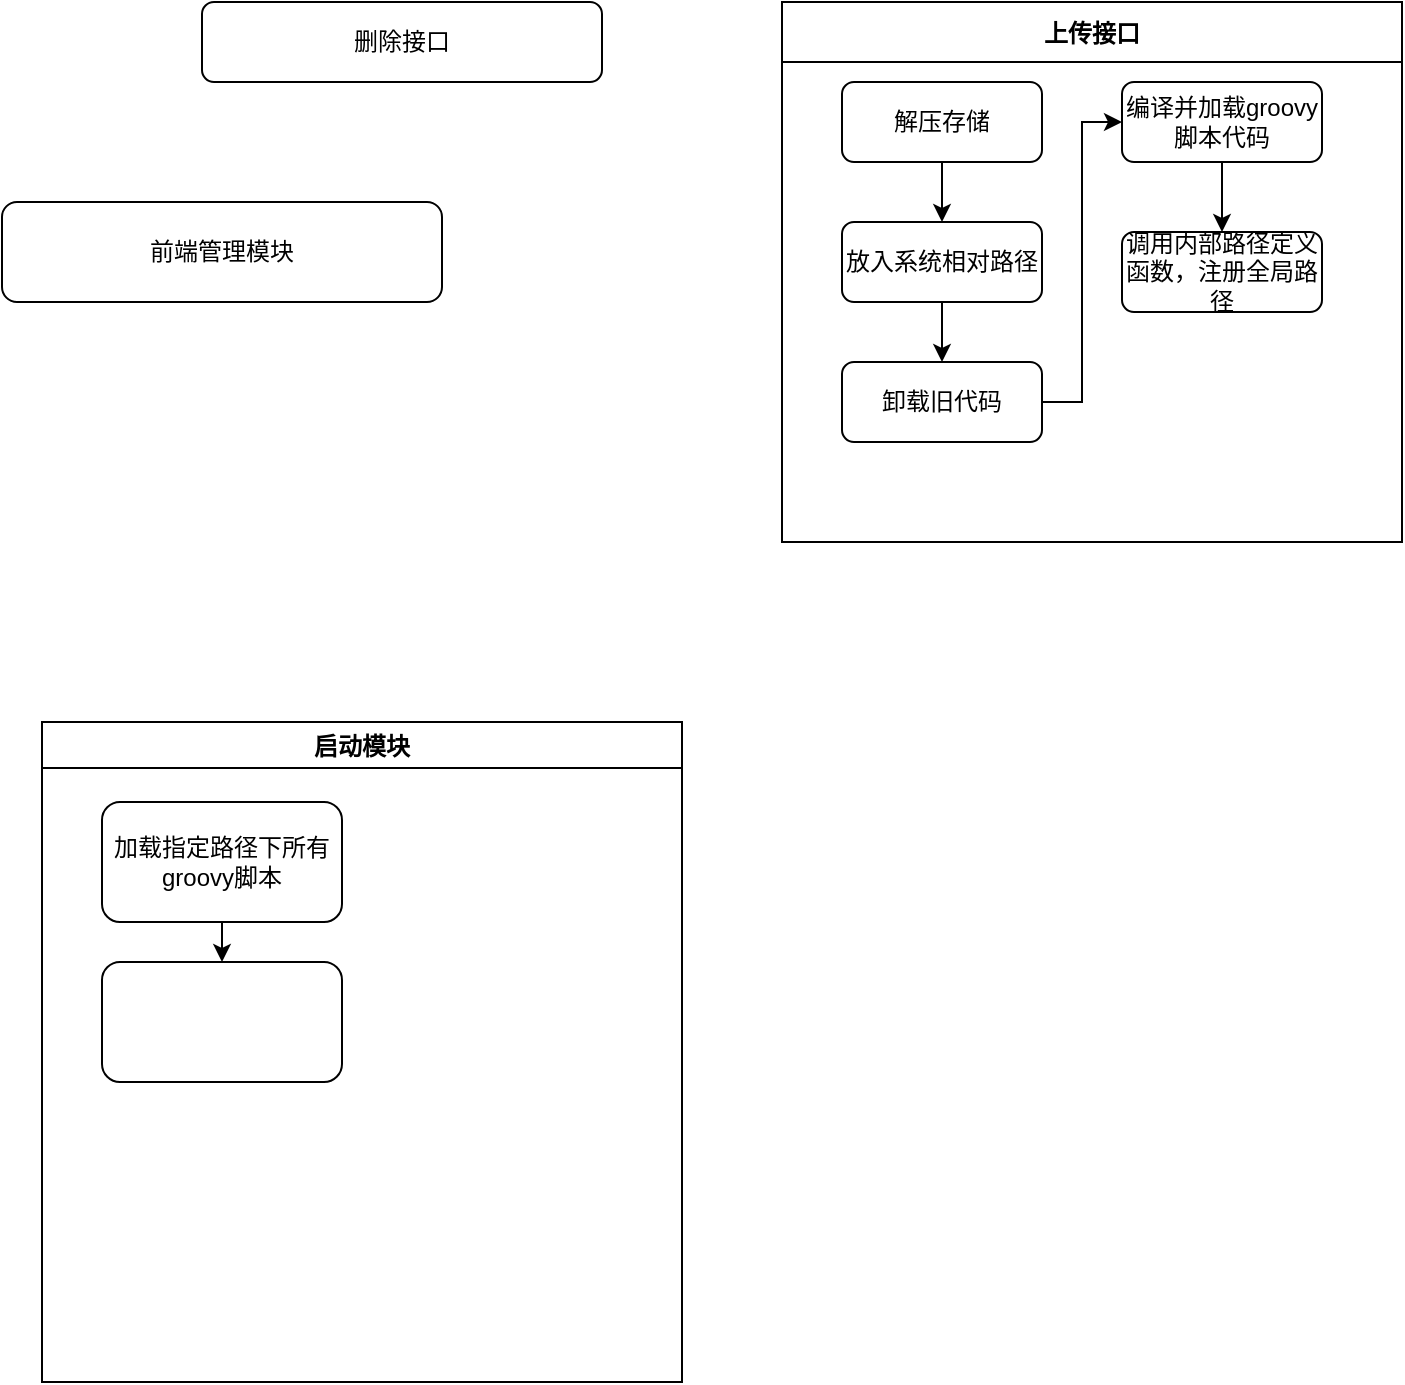 <mxfile version="16.4.7" type="github">
  <diagram id="AsVXoxYifE-prMt1upEp" name="Page-1">
    <mxGraphModel dx="1038" dy="547" grid="1" gridSize="10" guides="1" tooltips="1" connect="1" arrows="1" fold="1" page="1" pageScale="1" pageWidth="827" pageHeight="1169" math="0" shadow="0">
      <root>
        <mxCell id="0" />
        <mxCell id="1" parent="0" />
        <mxCell id="ftRIKDAcJ2_aNbuLNI0B-2" value="前端管理模块" style="rounded=1;whiteSpace=wrap;html=1;" vertex="1" parent="1">
          <mxGeometry x="40" y="120" width="220" height="50" as="geometry" />
        </mxCell>
        <mxCell id="ftRIKDAcJ2_aNbuLNI0B-5" value="删除接口" style="rounded=1;whiteSpace=wrap;html=1;" vertex="1" parent="1">
          <mxGeometry x="140" y="20" width="200" height="40" as="geometry" />
        </mxCell>
        <mxCell id="ftRIKDAcJ2_aNbuLNI0B-9" value="上传接口" style="swimlane;startSize=30;" vertex="1" parent="1">
          <mxGeometry x="430" y="20" width="310" height="270" as="geometry">
            <mxRectangle x="290" y="170" width="50" height="40" as="alternateBounds" />
          </mxGeometry>
        </mxCell>
        <mxCell id="ftRIKDAcJ2_aNbuLNI0B-20" style="edgeStyle=orthogonalEdgeStyle;rounded=0;orthogonalLoop=1;jettySize=auto;html=1;exitX=0.5;exitY=1;exitDx=0;exitDy=0;entryX=0.5;entryY=0;entryDx=0;entryDy=0;" edge="1" parent="ftRIKDAcJ2_aNbuLNI0B-9" source="ftRIKDAcJ2_aNbuLNI0B-7" target="ftRIKDAcJ2_aNbuLNI0B-8">
          <mxGeometry relative="1" as="geometry" />
        </mxCell>
        <mxCell id="ftRIKDAcJ2_aNbuLNI0B-7" value="解压存储" style="rounded=1;whiteSpace=wrap;html=1;" vertex="1" parent="ftRIKDAcJ2_aNbuLNI0B-9">
          <mxGeometry x="30" y="40" width="100" height="40" as="geometry" />
        </mxCell>
        <mxCell id="ftRIKDAcJ2_aNbuLNI0B-21" style="edgeStyle=orthogonalEdgeStyle;rounded=0;orthogonalLoop=1;jettySize=auto;html=1;exitX=0.5;exitY=1;exitDx=0;exitDy=0;entryX=0.5;entryY=0;entryDx=0;entryDy=0;" edge="1" parent="ftRIKDAcJ2_aNbuLNI0B-9" source="ftRIKDAcJ2_aNbuLNI0B-8" target="ftRIKDAcJ2_aNbuLNI0B-17">
          <mxGeometry relative="1" as="geometry" />
        </mxCell>
        <mxCell id="ftRIKDAcJ2_aNbuLNI0B-8" value="放入系统相对路径" style="rounded=1;whiteSpace=wrap;html=1;" vertex="1" parent="ftRIKDAcJ2_aNbuLNI0B-9">
          <mxGeometry x="30" y="110" width="100" height="40" as="geometry" />
        </mxCell>
        <mxCell id="ftRIKDAcJ2_aNbuLNI0B-23" style="edgeStyle=orthogonalEdgeStyle;rounded=0;orthogonalLoop=1;jettySize=auto;html=1;exitX=0.5;exitY=1;exitDx=0;exitDy=0;" edge="1" parent="ftRIKDAcJ2_aNbuLNI0B-9" source="ftRIKDAcJ2_aNbuLNI0B-11" target="ftRIKDAcJ2_aNbuLNI0B-14">
          <mxGeometry relative="1" as="geometry" />
        </mxCell>
        <mxCell id="ftRIKDAcJ2_aNbuLNI0B-11" value="编译并加载groovy脚本代码" style="rounded=1;whiteSpace=wrap;html=1;" vertex="1" parent="ftRIKDAcJ2_aNbuLNI0B-9">
          <mxGeometry x="170" y="40" width="100" height="40" as="geometry" />
        </mxCell>
        <mxCell id="ftRIKDAcJ2_aNbuLNI0B-14" value="调用内部路径定义函数，注册全局路径" style="rounded=1;whiteSpace=wrap;html=1;" vertex="1" parent="ftRIKDAcJ2_aNbuLNI0B-9">
          <mxGeometry x="170" y="115" width="100" height="40" as="geometry" />
        </mxCell>
        <mxCell id="ftRIKDAcJ2_aNbuLNI0B-22" style="edgeStyle=orthogonalEdgeStyle;rounded=0;orthogonalLoop=1;jettySize=auto;html=1;exitX=1;exitY=0.5;exitDx=0;exitDy=0;entryX=0;entryY=0.5;entryDx=0;entryDy=0;" edge="1" parent="ftRIKDAcJ2_aNbuLNI0B-9" source="ftRIKDAcJ2_aNbuLNI0B-17" target="ftRIKDAcJ2_aNbuLNI0B-11">
          <mxGeometry relative="1" as="geometry" />
        </mxCell>
        <mxCell id="ftRIKDAcJ2_aNbuLNI0B-17" value="卸载旧代码" style="rounded=1;whiteSpace=wrap;html=1;" vertex="1" parent="ftRIKDAcJ2_aNbuLNI0B-9">
          <mxGeometry x="30" y="180" width="100" height="40" as="geometry" />
        </mxCell>
        <mxCell id="ftRIKDAcJ2_aNbuLNI0B-18" value="启动模块" style="swimlane;" vertex="1" parent="1">
          <mxGeometry x="60" y="380" width="320" height="330" as="geometry" />
        </mxCell>
        <mxCell id="ftRIKDAcJ2_aNbuLNI0B-25" style="edgeStyle=orthogonalEdgeStyle;rounded=0;orthogonalLoop=1;jettySize=auto;html=1;exitX=0.5;exitY=1;exitDx=0;exitDy=0;entryX=0.5;entryY=0;entryDx=0;entryDy=0;" edge="1" parent="ftRIKDAcJ2_aNbuLNI0B-18" source="ftRIKDAcJ2_aNbuLNI0B-19" target="ftRIKDAcJ2_aNbuLNI0B-24">
          <mxGeometry relative="1" as="geometry" />
        </mxCell>
        <mxCell id="ftRIKDAcJ2_aNbuLNI0B-19" value="加载指定路径下所有groovy脚本" style="rounded=1;whiteSpace=wrap;html=1;" vertex="1" parent="ftRIKDAcJ2_aNbuLNI0B-18">
          <mxGeometry x="30" y="40" width="120" height="60" as="geometry" />
        </mxCell>
        <mxCell id="ftRIKDAcJ2_aNbuLNI0B-24" value="" style="rounded=1;whiteSpace=wrap;html=1;" vertex="1" parent="ftRIKDAcJ2_aNbuLNI0B-18">
          <mxGeometry x="30" y="120" width="120" height="60" as="geometry" />
        </mxCell>
      </root>
    </mxGraphModel>
  </diagram>
</mxfile>
